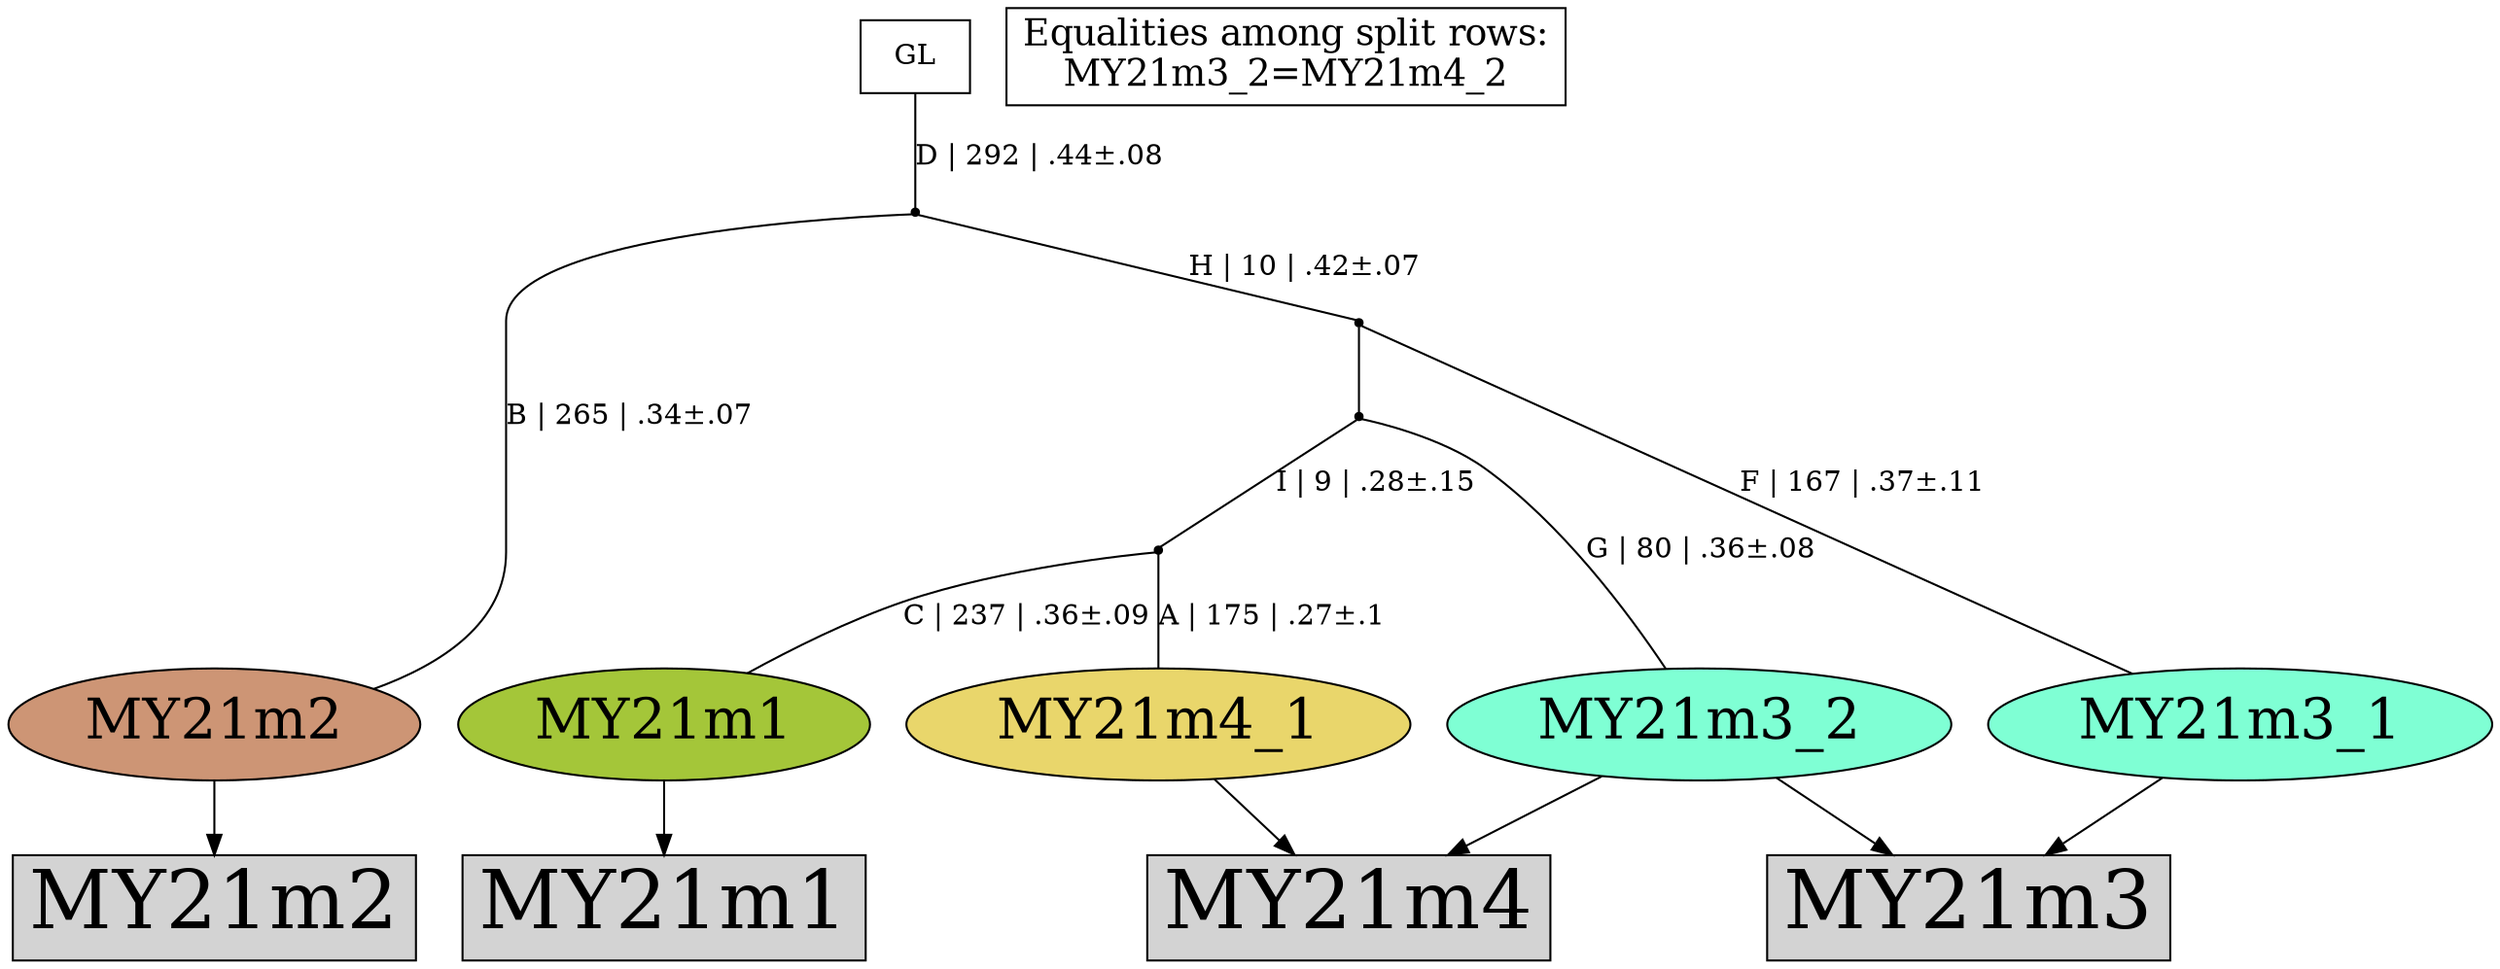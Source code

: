 digraph {
rowMY21m1[label="MY21m1",shape=box,style=filled,fontsize=40];
rowMY21m2[label="MY21m2",shape=box,style=filled,fontsize=40];
rowMY21m3[label="MY21m3",shape=box,style=filled,fontsize=40];
rowMY21m4[label="MY21m4",shape=box,style=filled,fontsize=40];
MY21m1[label="MY21m1",shape=oval,style=filled,fontsize=28,fillcolor="#a4c639"];
MY21m2[label="MY21m2",shape=oval,style=filled,fontsize=28,fillcolor="#cd9575"];
MY21m3_1[label="MY21m3_1",shape=oval,style=filled,fontsize=28,fillcolor="#7fffd4"];
MY21m3_2[label="MY21m3_2",shape=oval,style=filled,fontsize=28,fillcolor="#7fffd4"];
MY21m4_1[label="MY21m4_1",shape=oval,style=filled,fontsize=28,fillcolor="#e9d66b"];
MY21m1 -> rowMY21m1[arrowhead="normal"];
MY21m2 -> rowMY21m2[arrowhead="normal"];
MY21m3_1 -> rowMY21m3[arrowhead="normal"];
MY21m3_2 -> rowMY21m3[arrowhead="normal"];
MY21m4_1 -> rowMY21m4[arrowhead="normal"];
MY21m3_2 -> rowMY21m4[arrowhead="normal"];
{rank = same;MY21m1;MY21m2;MY21m3_1;MY21m3_2;MY21m4_1;}
legend[label="Equalities among split rows:
MY21m3_2=MY21m4_2
",shape=box,fontsize=18];
Int1[shape=point,style=filled,fillcolor=black,label=""];
Int1 -> MY21m1[arrowhead=none, label="C | 237 | .36±.09"];
Int1 -> MY21m4_1[arrowhead=none, label="A | 175 | .27±.1"];
Int2[shape=point,style=filled,fillcolor=black,label=""];
Int2 -> MY21m3_2[arrowhead=none, label="G | 80 | .36±.08"];
Int2 -> Int1[arrowhead=none, label="I | 9 | .28±.15"];
Int3[shape=point,style=filled,fillcolor=black,label=""];
Int3 -> MY21m3_1[arrowhead=none, label="F | 167 | .37±.11"];
Int3 -> Int2[arrowhead=none, label=""];
Int4[shape=point,style=filled,fillcolor=black,label=""];
Int4 -> MY21m2[arrowhead=none, label="B | 265 | .34±.07"];
Int4 -> Int3[arrowhead=none, label="H | 10 | .42±.07"];
GL[label="GL",shape=box,style=filled,fillcolor=white];
GL -> Int4[arrowhead=none, label="D | 292 | .44±.08"];
}